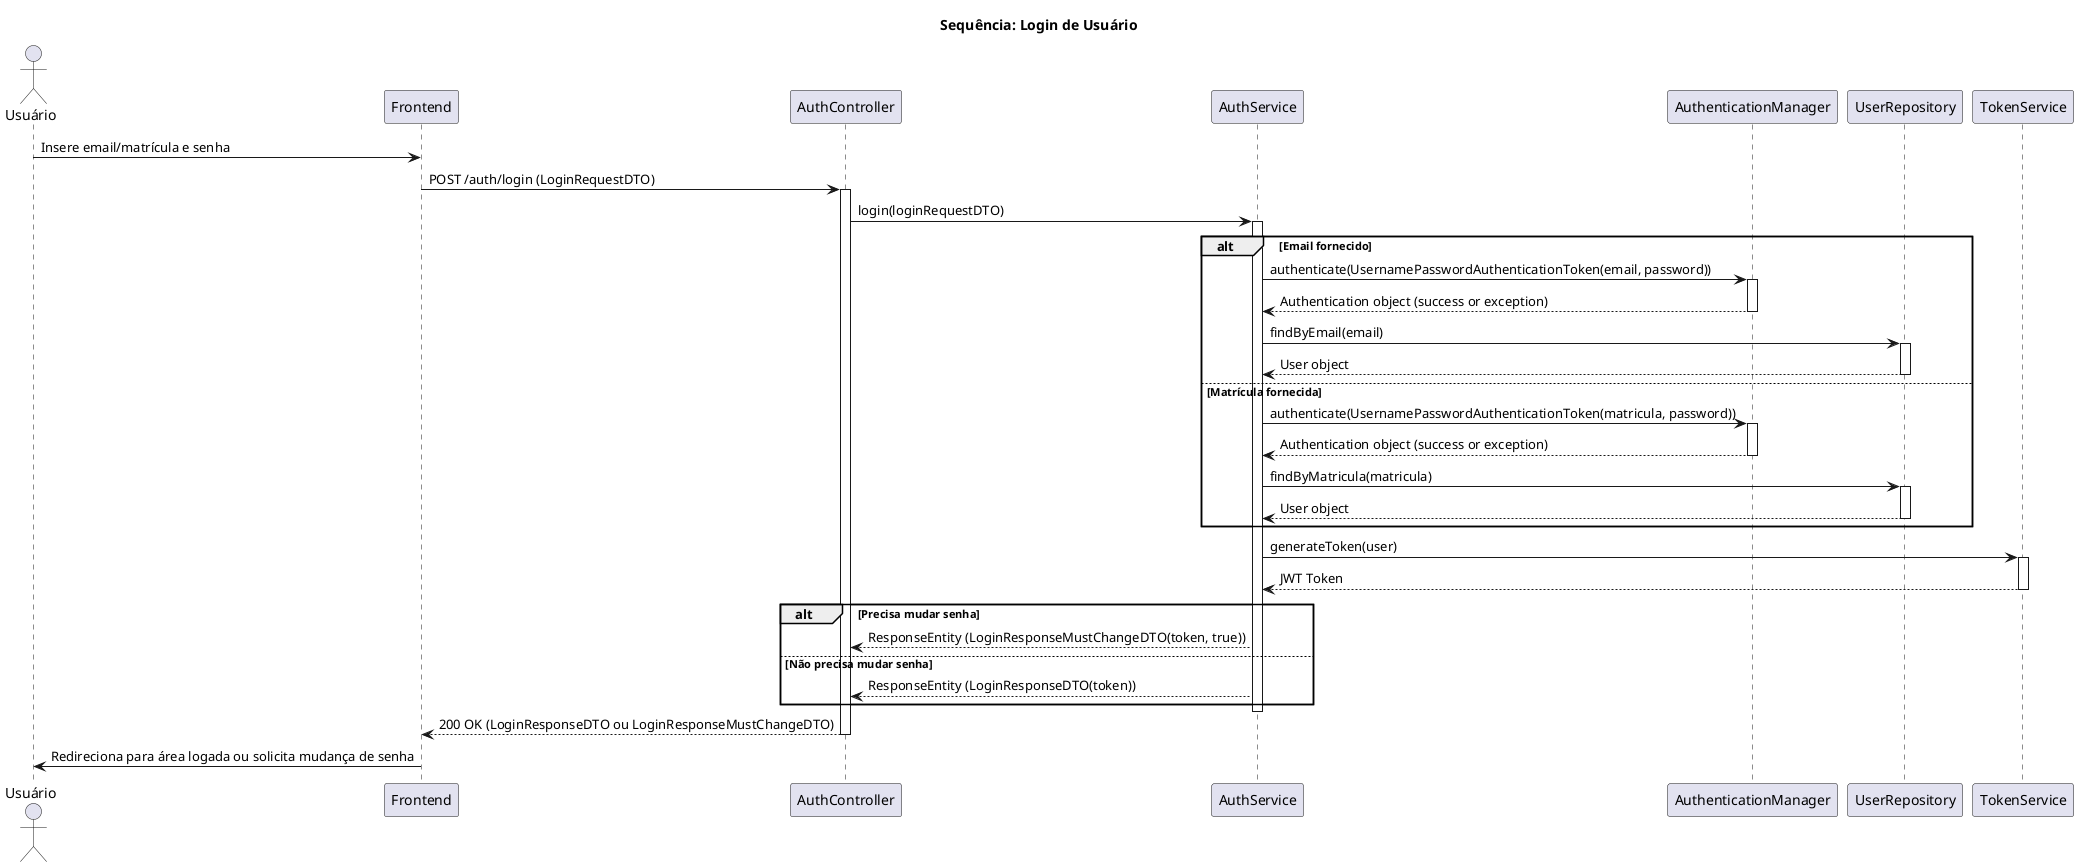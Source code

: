 @startuml



title Sequência: Login de Usuário

actor Usuário as User
participant Frontend
participant AuthController
participant AuthService
participant AuthenticationManager as AuthManager
participant UserRepository
participant TokenService

User -> Frontend: Insere email/matrícula e senha
Frontend -> AuthController: POST /auth/login (LoginRequestDTO)
activate AuthController

AuthController -> AuthService: login(loginRequestDTO)
activate AuthService

' Verifica se email ou matrícula foi fornecido
' (Omitido para clareza, mas validação ocorre)

alt Email fornecido
    AuthService -> AuthManager: authenticate(UsernamePasswordAuthenticationToken(email, password))
    activate AuthManager
    AuthManager --> AuthService: Authentication object (success or exception)
    deactivate AuthManager
    AuthService -> UserRepository: findByEmail(email)
    activate UserRepository
    UserRepository --> AuthService: User object
    deactivate UserRepository
else Matrícula fornecida
    AuthService -> AuthManager: authenticate(UsernamePasswordAuthenticationToken(matricula, password))
    activate AuthManager
    AuthManager --> AuthService: Authentication object (success or exception)
    deactivate AuthManager
    AuthService -> UserRepository: findByMatricula(matricula)
    activate UserRepository
    UserRepository --> AuthService: User object
    deactivate UserRepository
end

AuthService -> TokenService: generateToken(user)
activate TokenService
TokenService --> AuthService: JWT Token
deactivate TokenService

' Verifica se precisa mudar senha (mustChangePassword)
alt Precisa mudar senha
    AuthService --> AuthController: ResponseEntity (LoginResponseMustChangeDTO(token, true))
else Não precisa mudar senha
    AuthService --> AuthController: ResponseEntity (LoginResponseDTO(token))
end

deactivate AuthService

AuthController --> Frontend: 200 OK (LoginResponseDTO ou LoginResponseMustChangeDTO)
deactivate AuthController

Frontend -> User: Redireciona para área logada ou solicita mudança de senha

@enduml

